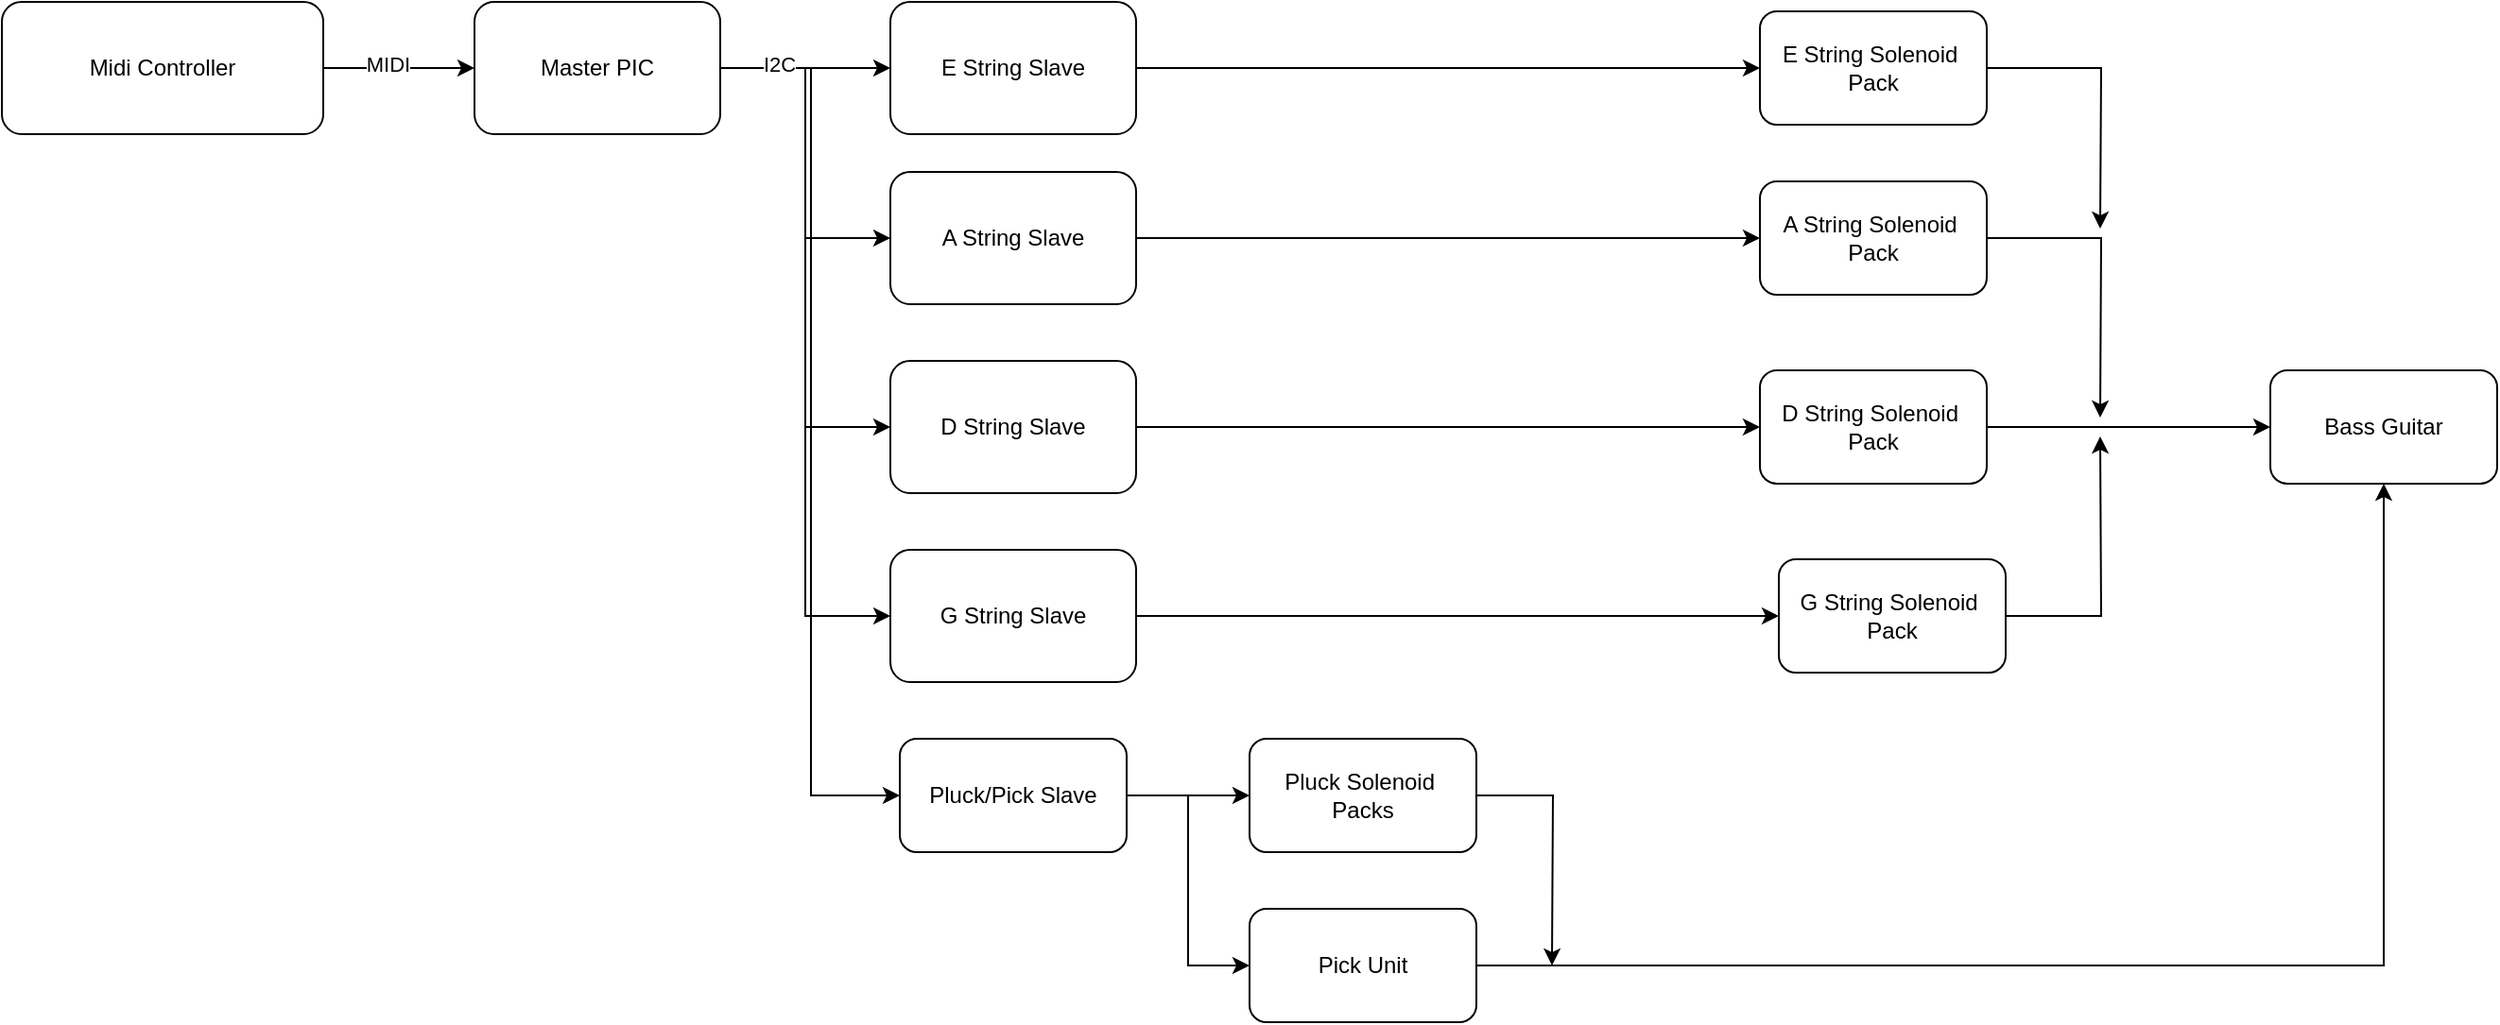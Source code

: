 <mxfile version="24.8.8">
  <diagram id="C5RBs43oDa-KdzZeNtuy" name="Page-1">
    <mxGraphModel dx="2468" dy="1213" grid="1" gridSize="10" guides="1" tooltips="1" connect="1" arrows="1" fold="1" page="1" pageScale="1" pageWidth="827" pageHeight="1169" math="0" shadow="0">
      <root>
        <mxCell id="WIyWlLk6GJQsqaUBKTNV-0" />
        <mxCell id="WIyWlLk6GJQsqaUBKTNV-1" parent="WIyWlLk6GJQsqaUBKTNV-0" />
        <mxCell id="bxcfcBpUFl6o0GV9LUM0-2" value="" style="edgeStyle=orthogonalEdgeStyle;rounded=0;orthogonalLoop=1;jettySize=auto;html=1;" parent="WIyWlLk6GJQsqaUBKTNV-1" source="bxcfcBpUFl6o0GV9LUM0-0" target="bxcfcBpUFl6o0GV9LUM0-1" edge="1">
          <mxGeometry relative="1" as="geometry" />
        </mxCell>
        <mxCell id="bxcfcBpUFl6o0GV9LUM0-15" value="MIDI" style="edgeLabel;html=1;align=center;verticalAlign=middle;resizable=0;points=[];" parent="bxcfcBpUFl6o0GV9LUM0-2" vertex="1" connectable="0">
          <mxGeometry x="-0.164" y="2" relative="1" as="geometry">
            <mxPoint as="offset" />
          </mxGeometry>
        </mxCell>
        <mxCell id="bxcfcBpUFl6o0GV9LUM0-0" value="Midi Controller" style="rounded=1;whiteSpace=wrap;html=1;" parent="WIyWlLk6GJQsqaUBKTNV-1" vertex="1">
          <mxGeometry x="130" y="150" width="170" height="70" as="geometry" />
        </mxCell>
        <mxCell id="bxcfcBpUFl6o0GV9LUM0-9" value="" style="edgeStyle=orthogonalEdgeStyle;rounded=0;orthogonalLoop=1;jettySize=auto;html=1;" parent="WIyWlLk6GJQsqaUBKTNV-1" source="bxcfcBpUFl6o0GV9LUM0-1" target="bxcfcBpUFl6o0GV9LUM0-5" edge="1">
          <mxGeometry relative="1" as="geometry" />
        </mxCell>
        <mxCell id="bxcfcBpUFl6o0GV9LUM0-11" style="edgeStyle=orthogonalEdgeStyle;rounded=0;orthogonalLoop=1;jettySize=auto;html=1;entryX=0;entryY=0.5;entryDx=0;entryDy=0;" parent="WIyWlLk6GJQsqaUBKTNV-1" source="bxcfcBpUFl6o0GV9LUM0-1" target="bxcfcBpUFl6o0GV9LUM0-6" edge="1">
          <mxGeometry relative="1" as="geometry" />
        </mxCell>
        <mxCell id="bxcfcBpUFl6o0GV9LUM0-12" style="edgeStyle=orthogonalEdgeStyle;rounded=0;orthogonalLoop=1;jettySize=auto;html=1;entryX=0;entryY=0.5;entryDx=0;entryDy=0;" parent="WIyWlLk6GJQsqaUBKTNV-1" source="bxcfcBpUFl6o0GV9LUM0-1" target="bxcfcBpUFl6o0GV9LUM0-7" edge="1">
          <mxGeometry relative="1" as="geometry" />
        </mxCell>
        <mxCell id="bxcfcBpUFl6o0GV9LUM0-13" style="edgeStyle=orthogonalEdgeStyle;rounded=0;orthogonalLoop=1;jettySize=auto;html=1;entryX=0;entryY=0.5;entryDx=0;entryDy=0;" parent="WIyWlLk6GJQsqaUBKTNV-1" source="bxcfcBpUFl6o0GV9LUM0-1" target="bxcfcBpUFl6o0GV9LUM0-8" edge="1">
          <mxGeometry relative="1" as="geometry" />
        </mxCell>
        <mxCell id="bxcfcBpUFl6o0GV9LUM0-14" style="edgeStyle=orthogonalEdgeStyle;rounded=0;orthogonalLoop=1;jettySize=auto;html=1;entryX=0;entryY=0.5;entryDx=0;entryDy=0;" parent="WIyWlLk6GJQsqaUBKTNV-1" source="bxcfcBpUFl6o0GV9LUM0-1" target="bxcfcBpUFl6o0GV9LUM0-3" edge="1">
          <mxGeometry relative="1" as="geometry">
            <Array as="points">
              <mxPoint x="558" y="185" />
              <mxPoint x="558" y="570" />
            </Array>
          </mxGeometry>
        </mxCell>
        <mxCell id="bxcfcBpUFl6o0GV9LUM0-16" value="I2C" style="edgeLabel;html=1;align=center;verticalAlign=middle;resizable=0;points=[];" parent="bxcfcBpUFl6o0GV9LUM0-14" vertex="1" connectable="0">
          <mxGeometry x="-0.873" y="2" relative="1" as="geometry">
            <mxPoint as="offset" />
          </mxGeometry>
        </mxCell>
        <mxCell id="bxcfcBpUFl6o0GV9LUM0-1" value="Master PIC" style="rounded=1;whiteSpace=wrap;html=1;" parent="WIyWlLk6GJQsqaUBKTNV-1" vertex="1">
          <mxGeometry x="380" y="150" width="130" height="70" as="geometry" />
        </mxCell>
        <mxCell id="bxcfcBpUFl6o0GV9LUM0-19" value="" style="edgeStyle=orthogonalEdgeStyle;rounded=0;orthogonalLoop=1;jettySize=auto;html=1;" parent="WIyWlLk6GJQsqaUBKTNV-1" source="bxcfcBpUFl6o0GV9LUM0-3" target="bxcfcBpUFl6o0GV9LUM0-17" edge="1">
          <mxGeometry relative="1" as="geometry" />
        </mxCell>
        <mxCell id="bxcfcBpUFl6o0GV9LUM0-20" style="edgeStyle=orthogonalEdgeStyle;rounded=0;orthogonalLoop=1;jettySize=auto;html=1;entryX=0;entryY=0.5;entryDx=0;entryDy=0;" parent="WIyWlLk6GJQsqaUBKTNV-1" source="bxcfcBpUFl6o0GV9LUM0-3" target="bxcfcBpUFl6o0GV9LUM0-18" edge="1">
          <mxGeometry relative="1" as="geometry" />
        </mxCell>
        <mxCell id="bxcfcBpUFl6o0GV9LUM0-3" value="Pluck/Pick Slave" style="rounded=1;whiteSpace=wrap;html=1;" parent="WIyWlLk6GJQsqaUBKTNV-1" vertex="1">
          <mxGeometry x="605" y="540" width="120" height="60" as="geometry" />
        </mxCell>
        <mxCell id="bxcfcBpUFl6o0GV9LUM0-29" style="edgeStyle=orthogonalEdgeStyle;rounded=0;orthogonalLoop=1;jettySize=auto;html=1;entryX=0;entryY=0.5;entryDx=0;entryDy=0;" parent="WIyWlLk6GJQsqaUBKTNV-1" source="bxcfcBpUFl6o0GV9LUM0-5" target="bxcfcBpUFl6o0GV9LUM0-21" edge="1">
          <mxGeometry relative="1" as="geometry">
            <Array as="points">
              <mxPoint x="1060" y="185" />
            </Array>
          </mxGeometry>
        </mxCell>
        <mxCell id="bxcfcBpUFl6o0GV9LUM0-5" value="E String Slave" style="rounded=1;whiteSpace=wrap;html=1;" parent="WIyWlLk6GJQsqaUBKTNV-1" vertex="1">
          <mxGeometry x="600" y="150" width="130" height="70" as="geometry" />
        </mxCell>
        <mxCell id="bxcfcBpUFl6o0GV9LUM0-31" style="edgeStyle=orthogonalEdgeStyle;rounded=0;orthogonalLoop=1;jettySize=auto;html=1;entryX=0;entryY=0.5;entryDx=0;entryDy=0;" parent="WIyWlLk6GJQsqaUBKTNV-1" source="bxcfcBpUFl6o0GV9LUM0-6" target="bxcfcBpUFl6o0GV9LUM0-23" edge="1">
          <mxGeometry relative="1" as="geometry" />
        </mxCell>
        <mxCell id="bxcfcBpUFl6o0GV9LUM0-6" value="A String Slave" style="rounded=1;whiteSpace=wrap;html=1;" parent="WIyWlLk6GJQsqaUBKTNV-1" vertex="1">
          <mxGeometry x="600" y="240" width="130" height="70" as="geometry" />
        </mxCell>
        <mxCell id="bxcfcBpUFl6o0GV9LUM0-33" style="edgeStyle=orthogonalEdgeStyle;rounded=0;orthogonalLoop=1;jettySize=auto;html=1;entryX=0;entryY=0.5;entryDx=0;entryDy=0;" parent="WIyWlLk6GJQsqaUBKTNV-1" source="bxcfcBpUFl6o0GV9LUM0-7" target="bxcfcBpUFl6o0GV9LUM0-25" edge="1">
          <mxGeometry relative="1" as="geometry" />
        </mxCell>
        <mxCell id="bxcfcBpUFl6o0GV9LUM0-7" value="D String Slave" style="rounded=1;whiteSpace=wrap;html=1;" parent="WIyWlLk6GJQsqaUBKTNV-1" vertex="1">
          <mxGeometry x="600" y="340" width="130" height="70" as="geometry" />
        </mxCell>
        <mxCell id="bxcfcBpUFl6o0GV9LUM0-35" style="edgeStyle=orthogonalEdgeStyle;rounded=0;orthogonalLoop=1;jettySize=auto;html=1;entryX=0;entryY=0.5;entryDx=0;entryDy=0;" parent="WIyWlLk6GJQsqaUBKTNV-1" source="bxcfcBpUFl6o0GV9LUM0-8" target="bxcfcBpUFl6o0GV9LUM0-27" edge="1">
          <mxGeometry relative="1" as="geometry">
            <Array as="points">
              <mxPoint x="1020" y="475" />
              <mxPoint x="1020" y="475" />
            </Array>
          </mxGeometry>
        </mxCell>
        <mxCell id="bxcfcBpUFl6o0GV9LUM0-8" value="G String Slave" style="rounded=1;whiteSpace=wrap;html=1;" parent="WIyWlLk6GJQsqaUBKTNV-1" vertex="1">
          <mxGeometry x="600" y="440" width="130" height="70" as="geometry" />
        </mxCell>
        <mxCell id="c7Q7V1j4--z9OZAVCQbE-2" style="edgeStyle=orthogonalEdgeStyle;rounded=0;orthogonalLoop=1;jettySize=auto;html=1;" parent="WIyWlLk6GJQsqaUBKTNV-1" source="bxcfcBpUFl6o0GV9LUM0-17" edge="1">
          <mxGeometry relative="1" as="geometry">
            <mxPoint x="950" y="660" as="targetPoint" />
          </mxGeometry>
        </mxCell>
        <mxCell id="bxcfcBpUFl6o0GV9LUM0-17" value="Pluck Solenoid&amp;nbsp;&lt;div&gt;Packs&lt;/div&gt;" style="rounded=1;whiteSpace=wrap;html=1;" parent="WIyWlLk6GJQsqaUBKTNV-1" vertex="1">
          <mxGeometry x="790" y="540" width="120" height="60" as="geometry" />
        </mxCell>
        <mxCell id="c7Q7V1j4--z9OZAVCQbE-1" style="edgeStyle=orthogonalEdgeStyle;rounded=0;orthogonalLoop=1;jettySize=auto;html=1;entryX=0.5;entryY=1;entryDx=0;entryDy=0;" parent="WIyWlLk6GJQsqaUBKTNV-1" source="bxcfcBpUFl6o0GV9LUM0-18" target="c7Q7V1j4--z9OZAVCQbE-0" edge="1">
          <mxGeometry relative="1" as="geometry" />
        </mxCell>
        <mxCell id="bxcfcBpUFl6o0GV9LUM0-18" value="Pick Unit" style="rounded=1;whiteSpace=wrap;html=1;" parent="WIyWlLk6GJQsqaUBKTNV-1" vertex="1">
          <mxGeometry x="790" y="630" width="120" height="60" as="geometry" />
        </mxCell>
        <mxCell id="c7Q7V1j4--z9OZAVCQbE-10" style="edgeStyle=orthogonalEdgeStyle;rounded=0;orthogonalLoop=1;jettySize=auto;html=1;" parent="WIyWlLk6GJQsqaUBKTNV-1" source="bxcfcBpUFl6o0GV9LUM0-21" edge="1">
          <mxGeometry relative="1" as="geometry">
            <mxPoint x="1240" y="270" as="targetPoint" />
          </mxGeometry>
        </mxCell>
        <mxCell id="bxcfcBpUFl6o0GV9LUM0-21" value="E String Solenoid&amp;nbsp;&lt;div&gt;Pack&lt;/div&gt;" style="rounded=1;whiteSpace=wrap;html=1;" parent="WIyWlLk6GJQsqaUBKTNV-1" vertex="1">
          <mxGeometry x="1060" y="155" width="120" height="60" as="geometry" />
        </mxCell>
        <mxCell id="c7Q7V1j4--z9OZAVCQbE-8" style="edgeStyle=orthogonalEdgeStyle;rounded=0;orthogonalLoop=1;jettySize=auto;html=1;" parent="WIyWlLk6GJQsqaUBKTNV-1" source="bxcfcBpUFl6o0GV9LUM0-23" edge="1">
          <mxGeometry relative="1" as="geometry">
            <mxPoint x="1240" y="370" as="targetPoint" />
          </mxGeometry>
        </mxCell>
        <mxCell id="bxcfcBpUFl6o0GV9LUM0-23" value="A String Solenoid&amp;nbsp;&lt;div&gt;Pack&lt;/div&gt;" style="rounded=1;whiteSpace=wrap;html=1;" parent="WIyWlLk6GJQsqaUBKTNV-1" vertex="1">
          <mxGeometry x="1060" y="245" width="120" height="60" as="geometry" />
        </mxCell>
        <mxCell id="c7Q7V1j4--z9OZAVCQbE-3" style="edgeStyle=orthogonalEdgeStyle;rounded=0;orthogonalLoop=1;jettySize=auto;html=1;" parent="WIyWlLk6GJQsqaUBKTNV-1" source="bxcfcBpUFl6o0GV9LUM0-25" target="c7Q7V1j4--z9OZAVCQbE-0" edge="1">
          <mxGeometry relative="1" as="geometry" />
        </mxCell>
        <mxCell id="bxcfcBpUFl6o0GV9LUM0-25" value="D String Solenoid&amp;nbsp;&lt;div&gt;Pack&lt;/div&gt;" style="rounded=1;whiteSpace=wrap;html=1;" parent="WIyWlLk6GJQsqaUBKTNV-1" vertex="1">
          <mxGeometry x="1060" y="345" width="120" height="60" as="geometry" />
        </mxCell>
        <mxCell id="c7Q7V1j4--z9OZAVCQbE-5" style="edgeStyle=orthogonalEdgeStyle;rounded=0;orthogonalLoop=1;jettySize=auto;html=1;" parent="WIyWlLk6GJQsqaUBKTNV-1" source="bxcfcBpUFl6o0GV9LUM0-27" edge="1">
          <mxGeometry relative="1" as="geometry">
            <mxPoint x="1240" y="380" as="targetPoint" />
          </mxGeometry>
        </mxCell>
        <mxCell id="bxcfcBpUFl6o0GV9LUM0-27" value="G String Solenoid&amp;nbsp;&lt;div&gt;Pack&lt;/div&gt;" style="rounded=1;whiteSpace=wrap;html=1;" parent="WIyWlLk6GJQsqaUBKTNV-1" vertex="1">
          <mxGeometry x="1070" y="445" width="120" height="60" as="geometry" />
        </mxCell>
        <mxCell id="c7Q7V1j4--z9OZAVCQbE-0" value="Bass Guitar" style="rounded=1;whiteSpace=wrap;html=1;" parent="WIyWlLk6GJQsqaUBKTNV-1" vertex="1">
          <mxGeometry x="1330" y="345" width="120" height="60" as="geometry" />
        </mxCell>
      </root>
    </mxGraphModel>
  </diagram>
</mxfile>
